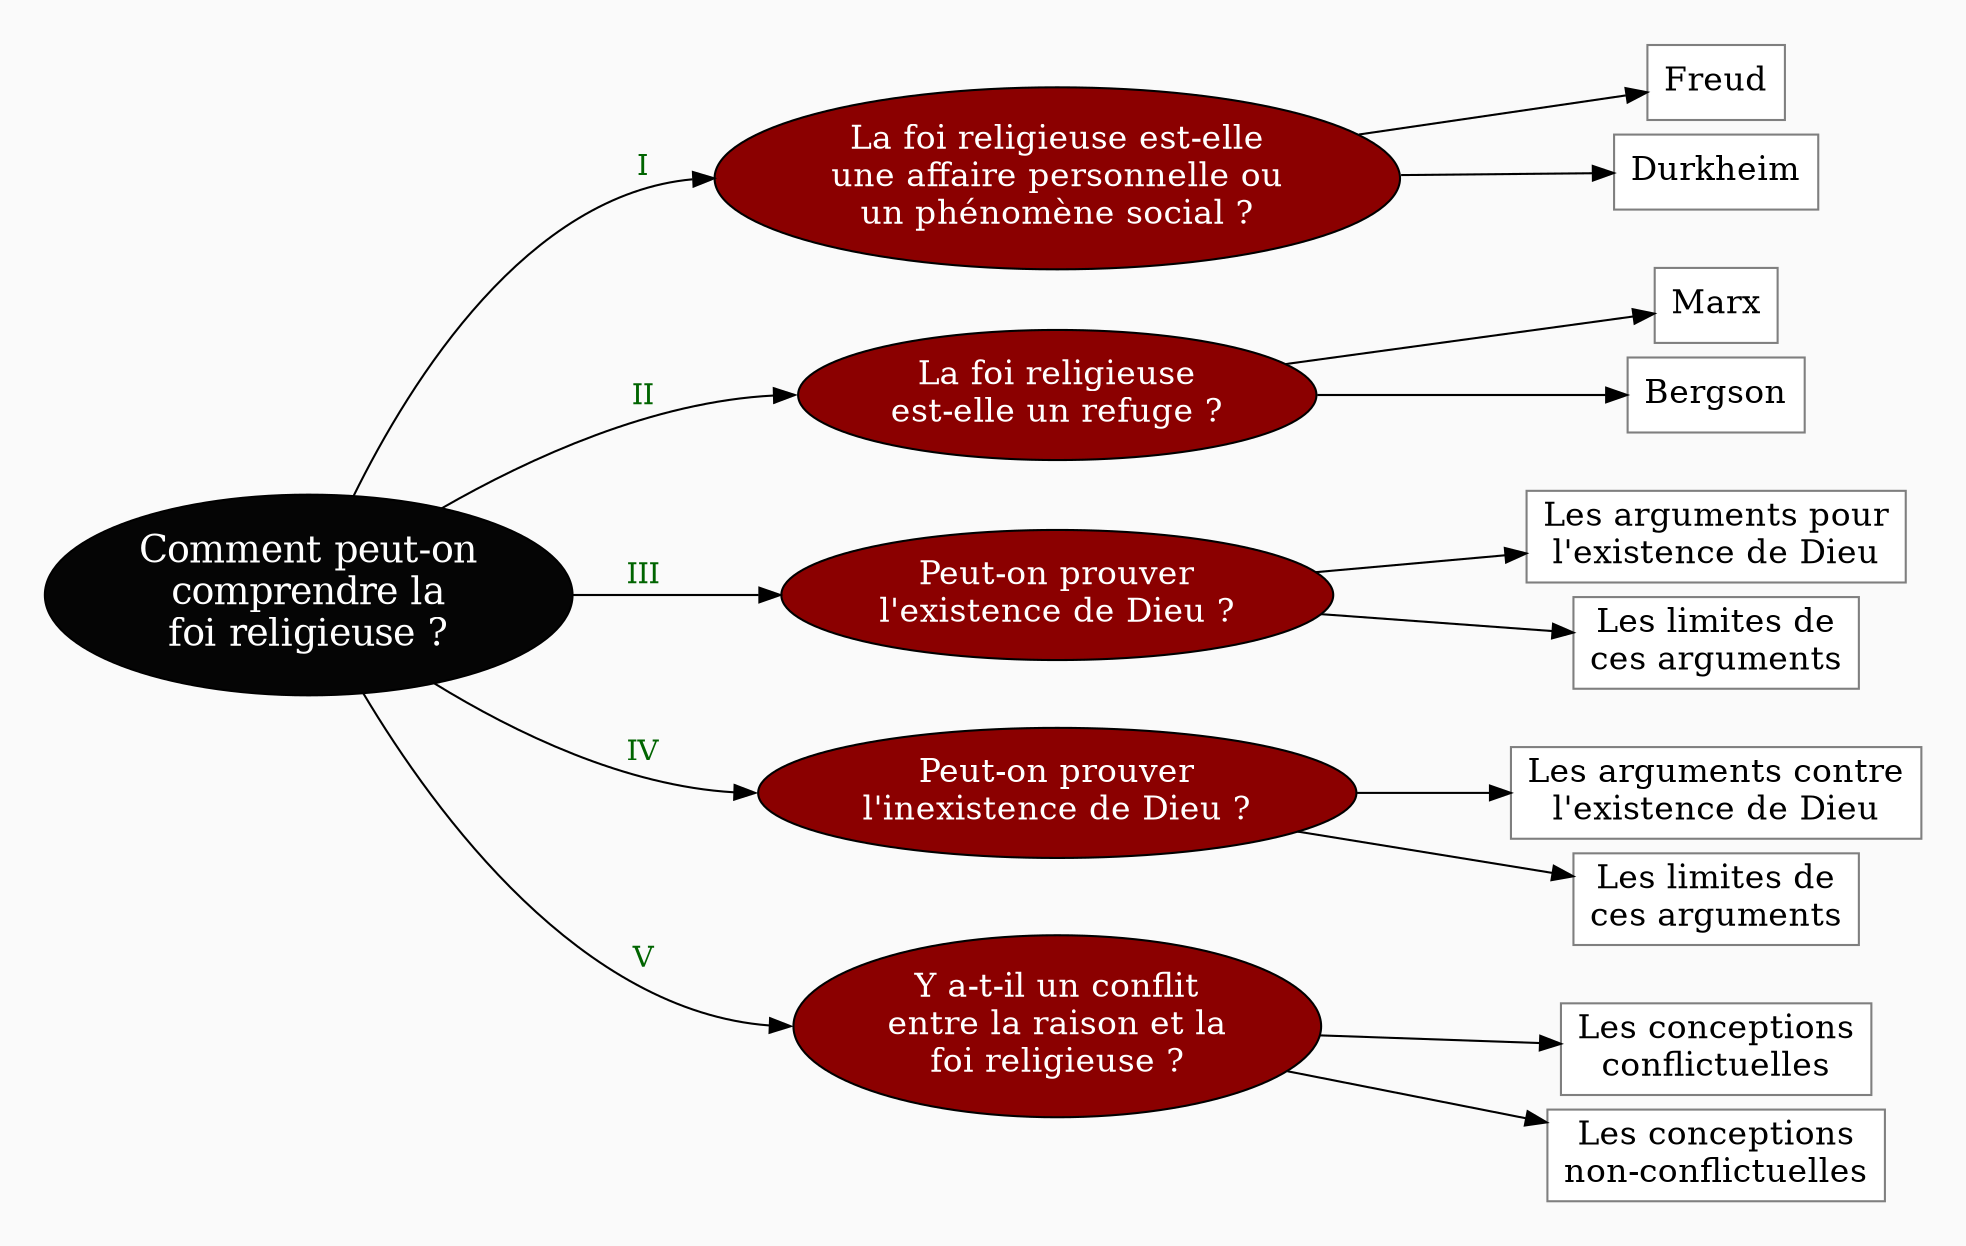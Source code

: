 digraph G {
// Template : diagram
// Usage : 
rankdir=LR
splines=true
//splines=curved
bgcolor=grey98
pad=0.3
style=filled
edge[minlen=3]
node[style=filled, fontcolor=white]
ranksep=0.1
nodesep=0.1

// NIVEAU 1
node[fillcolor=grey2, fontsize=18]
a1[label="Comment peut-on
comprendre la
foi religieuse ?"]

// NIVEAU 2
node[fillcolor=red4, fontsize=16]
a1->b1[headport=w,label=<<FONT color="darkgreen"><br/>I</FONT>>]
a1->b2[headport=w,label=<<FONT color="darkgreen"><br/>II</FONT>>]
a1->b3[headport=w,label=<<FONT color="darkgreen"><br/>III</FONT>>]
a1->b4[headport=w,label=<<FONT color="darkgreen"><br/>IV</FONT>>]
a1->b5[headport=w,label=<<FONT color="darkgreen"><br/>V</FONT>>]
b1[label="La foi religieuse est-elle
une affaire personnelle ou
un phénomène social ?"]    
b2[label="La foi religieuse
est-elle un refuge ?"]
b3[label="Peut-on prouver
l'existence de Dieu ?"]
b4[label="Peut-on prouver
l'inexistence de Dieu ?"]
b5[label="Y a-t-il un conflit
entre la raison et la
foi religieuse ?"]




{rank=same;b1->b2->b3->b4->b5[style=invis, minlen=2]}

node[fontcolor=black]
// NIVEAU 3 (sans intermédiaire)
node [shape=box, fillcolor=white, color=grey50]
// c1[label=""]
b1->{c1,c2}
c1[label="Freud"]
c2[label="Durkheim"]

b2->{c3,c4}
c3[label="Marx"]
c4[label="Bergson"]

b3->{c5,c6}
c5[label="Les arguments pour
l'existence de Dieu"]
c6[label="Les limites de
ces arguments"]

b4->{c7,c8}
c7[label="Les arguments contre
l'existence de Dieu"]
c8[label="Les limites de
ces arguments"]

b5->{c9,c10}
c9[label="Les conceptions
conflictuelles"]
c10[label="Les conceptions
non-conflictuelles"]


{rank=same;c2->c3[style=invis, minlen=2]}
{rank=same;c4->c5[style=invis, minlen=2]}
{rank=same;c6->c7[style=invis, minlen=2]}
{rank=same;c8->c9[style=invis, minlen=2]}



// INTERMÉDIAIRE AVANT NIVEAU 3
node[fillcolor=grey78, shape=oval]
// [arrowhead=none]
// bc1[label=""]

// NIVEAU 3 (avec intermédiaire)
node[fillcolor=white, shape=box, color=grey50]
// c1[label=""]

// NIVEAU 4
node[style="filled,rounded", fillcolor=white, shape=box, color=grey50]
// d1[label=""]

// ÉTIQUETTES EN ROUGE
node[shape=plaintext, fontcolor=firebrick3, fillcolor=grey98]
// e1[label=< <B>= Titre</B><BR /><BR />Contenu<BR /> >]
// e1[label=""]
// ->e1[minlen=1, style=invis]



// REMARQUES EN BLEU
node[color=blue, shape=box, margin=0.07, fontcolor=black, fontsize=12, style="dashed", penwidth=0.6]
edge[color=blue, arrowhead="none", xlabel="", style="dashed", penwidth=0.6]
// r1[label=""]
// {rank=same;->r1}
// {rank=same;r1->[dir=back]}

}